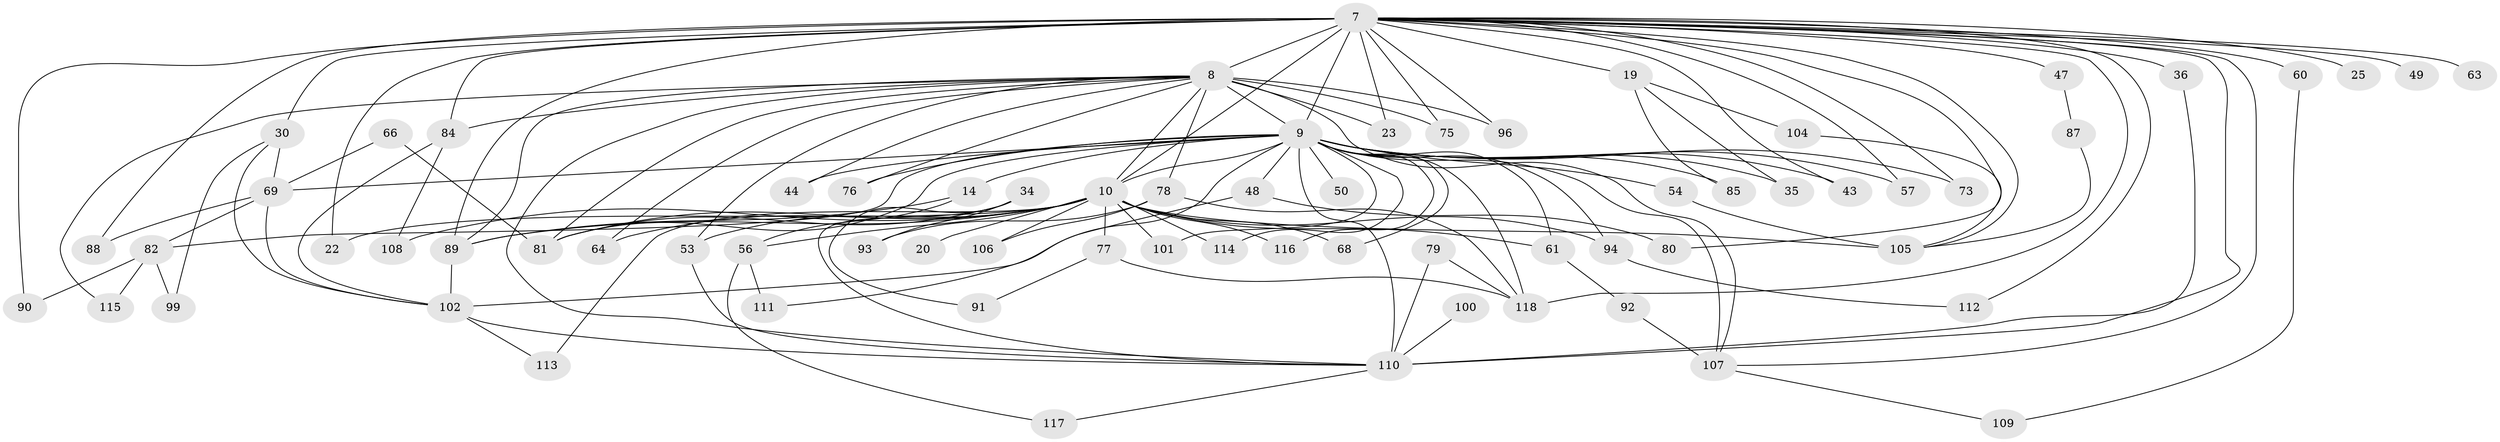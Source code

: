 // original degree distribution, {26: 0.00847457627118644, 24: 0.00847457627118644, 19: 0.00847457627118644, 15: 0.01694915254237288, 35: 0.00847457627118644, 20: 0.01694915254237288, 11: 0.00847457627118644, 29: 0.00847457627118644, 5: 0.059322033898305086, 3: 0.1694915254237288, 4: 0.1016949152542373, 7: 0.025423728813559324, 2: 0.5338983050847458, 6: 0.025423728813559324}
// Generated by graph-tools (version 1.1) at 2025/48/03/04/25 21:48:07]
// undirected, 70 vertices, 136 edges
graph export_dot {
graph [start="1"]
  node [color=gray90,style=filled];
  7 [super="+3+1"];
  8 [super="+6"];
  9 [super="+5"];
  10 [super="+2"];
  14;
  19 [super="+12"];
  20;
  22;
  23;
  25;
  30 [super="+29"];
  34;
  35;
  36;
  43;
  44;
  47;
  48;
  49;
  50;
  53 [super="+39"];
  54;
  56;
  57;
  60 [super="+46"];
  61 [super="+55"];
  63;
  64;
  66;
  68;
  69 [super="+62+38"];
  73;
  75;
  76;
  77 [super="+72"];
  78;
  79;
  80;
  81 [super="+74+15"];
  82;
  84;
  85;
  87;
  88;
  89 [super="+42+59"];
  90;
  91;
  92;
  93;
  94 [super="+67"];
  96;
  99;
  100;
  101 [super="+83"];
  102 [super="+40+58+86"];
  104;
  105 [super="+95"];
  106;
  107 [super="+24+51"];
  108;
  109;
  110 [super="+11+16+103+45"];
  111;
  112;
  113;
  114 [super="+97+27"];
  115;
  116;
  117;
  118 [super="+71"];
  7 -- 8 [weight=9];
  7 -- 9 [weight=6];
  7 -- 10 [weight=6];
  7 -- 25 [weight=2];
  7 -- 30 [weight=3];
  7 -- 36 [weight=2];
  7 -- 47 [weight=2];
  7 -- 49 [weight=2];
  7 -- 63 [weight=2];
  7 -- 75;
  7 -- 90;
  7 -- 73;
  7 -- 80;
  7 -- 19 [weight=3];
  7 -- 22;
  7 -- 88;
  7 -- 110 [weight=2];
  7 -- 118;
  7 -- 84;
  7 -- 23;
  7 -- 96;
  7 -- 43;
  7 -- 112;
  7 -- 57;
  7 -- 60 [weight=2];
  7 -- 105 [weight=2];
  7 -- 89;
  7 -- 107;
  8 -- 9 [weight=6];
  8 -- 10 [weight=6];
  8 -- 78;
  8 -- 64;
  8 -- 75;
  8 -- 76;
  8 -- 84;
  8 -- 23;
  8 -- 96;
  8 -- 44;
  8 -- 115;
  8 -- 110;
  8 -- 53;
  8 -- 89;
  8 -- 81;
  8 -- 107;
  9 -- 10 [weight=4];
  9 -- 14 [weight=2];
  9 -- 35;
  9 -- 43;
  9 -- 44;
  9 -- 48 [weight=2];
  9 -- 50 [weight=2];
  9 -- 73;
  9 -- 76;
  9 -- 85;
  9 -- 111;
  9 -- 116;
  9 -- 68;
  9 -- 69 [weight=4];
  9 -- 81 [weight=2];
  9 -- 82;
  9 -- 101 [weight=2];
  9 -- 110 [weight=6];
  9 -- 54;
  9 -- 118 [weight=3];
  9 -- 57;
  9 -- 61 [weight=2];
  9 -- 94 [weight=3];
  9 -- 114;
  9 -- 107 [weight=3];
  10 -- 20 [weight=2];
  10 -- 22;
  10 -- 64;
  10 -- 68;
  10 -- 106;
  10 -- 113;
  10 -- 77 [weight=2];
  10 -- 94 [weight=3];
  10 -- 101;
  10 -- 105 [weight=3];
  10 -- 108;
  10 -- 114 [weight=3];
  10 -- 116;
  10 -- 56;
  10 -- 61;
  10 -- 53;
  10 -- 89;
  10 -- 81;
  14 -- 56;
  14 -- 89;
  19 -- 104;
  19 -- 35;
  19 -- 85;
  30 -- 99;
  30 -- 69;
  30 -- 102;
  34 -- 91;
  34 -- 93;
  34 -- 110;
  34 -- 81;
  36 -- 110;
  47 -- 87;
  48 -- 80;
  48 -- 102;
  53 -- 110;
  54 -- 105;
  56 -- 111;
  56 -- 117;
  60 -- 109;
  61 -- 92;
  66 -- 69;
  66 -- 81;
  69 -- 82;
  69 -- 88;
  69 -- 102;
  77 -- 91;
  77 -- 118;
  78 -- 93;
  78 -- 106;
  78 -- 118;
  79 -- 118;
  79 -- 110;
  82 -- 90;
  82 -- 99;
  82 -- 115;
  84 -- 102;
  84 -- 108;
  87 -- 105;
  89 -- 102;
  92 -- 107;
  94 -- 112;
  100 -- 110;
  102 -- 113;
  102 -- 110;
  104 -- 105;
  107 -- 109;
  110 -- 117;
}
